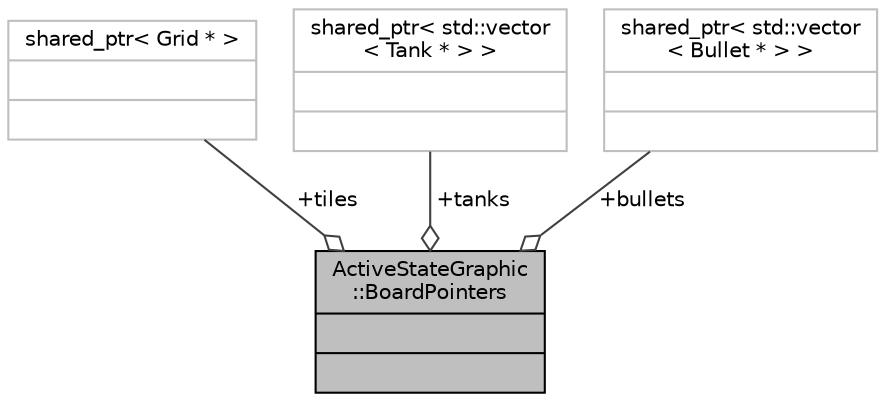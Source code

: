 digraph "ActiveStateGraphic::BoardPointers"
{
 // INTERACTIVE_SVG=YES
 // LATEX_PDF_SIZE
  bgcolor="transparent";
  edge [fontname="Helvetica",fontsize="10",labelfontname="Helvetica",labelfontsize="10"];
  node [fontname="Helvetica",fontsize="10",shape=record];
  Node1 [label="{ActiveStateGraphic\l::BoardPointers\n||}",height=0.2,width=0.4,color="black", fillcolor="grey75", style="filled", fontcolor="black",tooltip="Stores given board object pointers."];
  Node2 -> Node1 [color="grey25",fontsize="10",style="solid",label=" +tiles" ,arrowhead="odiamond",fontname="Helvetica"];
  Node2 [label="{shared_ptr\< Grid * \>\n||}",height=0.2,width=0.4,color="grey75",tooltip=" "];
  Node3 -> Node1 [color="grey25",fontsize="10",style="solid",label=" +tanks" ,arrowhead="odiamond",fontname="Helvetica"];
  Node3 [label="{shared_ptr\< std::vector\l\< Tank * \> \>\n||}",height=0.2,width=0.4,color="grey75",tooltip=" "];
  Node4 -> Node1 [color="grey25",fontsize="10",style="solid",label=" +bullets" ,arrowhead="odiamond",fontname="Helvetica"];
  Node4 [label="{shared_ptr\< std::vector\l\< Bullet * \> \>\n||}",height=0.2,width=0.4,color="grey75",tooltip=" "];
}
